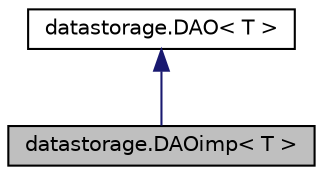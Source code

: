 digraph "datastorage.DAOimp&lt; T &gt;"
{
 // LATEX_PDF_SIZE
  edge [fontname="Helvetica",fontsize="10",labelfontname="Helvetica",labelfontsize="10"];
  node [fontname="Helvetica",fontsize="10",shape=record];
  Node1 [label="datastorage.DAOimp\< T \>",height=0.2,width=0.4,color="black", fillcolor="grey75", style="filled", fontcolor="black",tooltip=" "];
  Node2 -> Node1 [dir="back",color="midnightblue",fontsize="10",style="solid",fontname="Helvetica"];
  Node2 [label="datastorage.DAO\< T \>",height=0.2,width=0.4,color="black", fillcolor="white", style="filled",URL="$interfacedatastorage_1_1_d_a_o.html",tooltip=" "];
}
